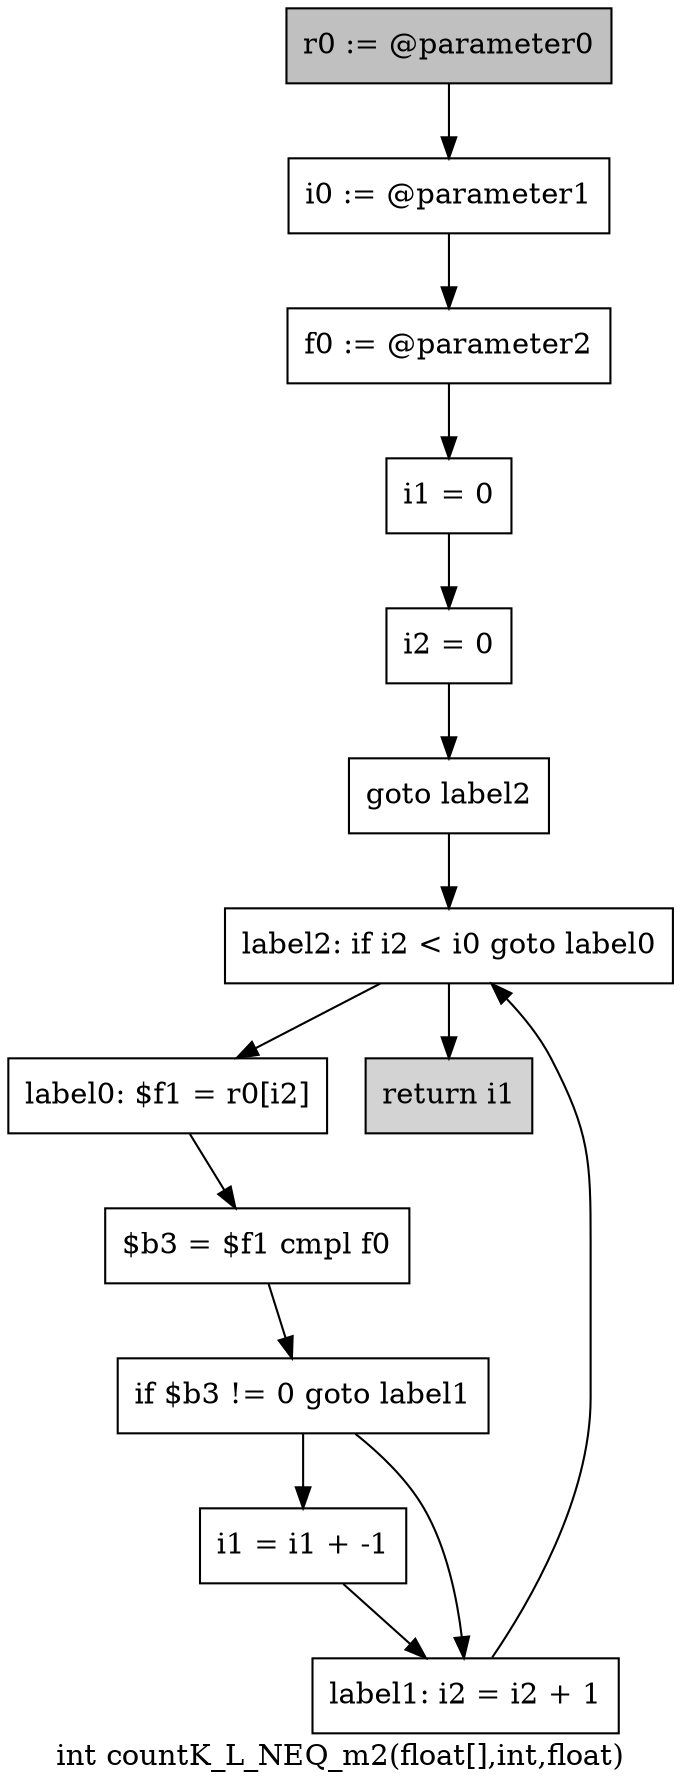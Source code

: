 digraph "int countK_L_NEQ_m2(float[],int,float)" {
    label="int countK_L_NEQ_m2(float[],int,float)";
    node [shape=box];
    "0" [style=filled,fillcolor=gray,label="r0 := @parameter0",];
    "1" [label="i0 := @parameter1",];
    "0"->"1";
    "2" [label="f0 := @parameter2",];
    "1"->"2";
    "3" [label="i1 = 0",];
    "2"->"3";
    "4" [label="i2 = 0",];
    "3"->"4";
    "5" [label="goto label2",];
    "4"->"5";
    "11" [label="label2: if i2 < i0 goto label0",];
    "5"->"11";
    "6" [label="label0: $f1 = r0[i2]",];
    "7" [label="$b3 = $f1 cmpl f0",];
    "6"->"7";
    "8" [label="if $b3 != 0 goto label1",];
    "7"->"8";
    "9" [label="i1 = i1 + -1",];
    "8"->"9";
    "10" [label="label1: i2 = i2 + 1",];
    "8"->"10";
    "9"->"10";
    "10"->"11";
    "11"->"6";
    "12" [style=filled,fillcolor=lightgray,label="return i1",];
    "11"->"12";
}

